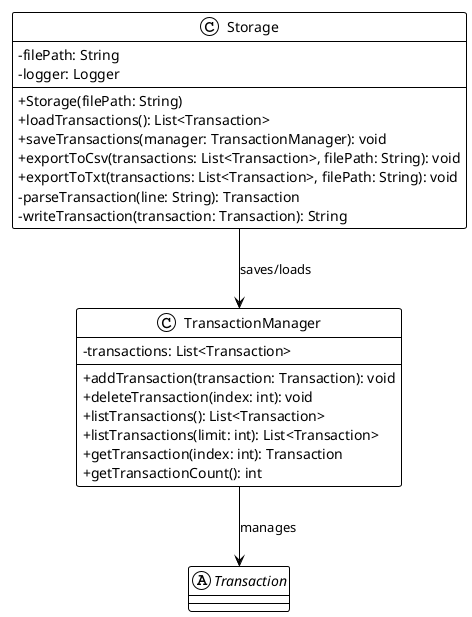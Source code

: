 @startuml
!theme plain
skinparam classAttributeIconSize 0

class Storage {
  -filePath: String
  -logger: Logger
  +Storage(filePath: String)
  +loadTransactions(): List<Transaction>
  +saveTransactions(manager: TransactionManager): void
  +exportToCsv(transactions: List<Transaction>, filePath: String): void
  +exportToTxt(transactions: List<Transaction>, filePath: String): void
  -parseTransaction(line: String): Transaction
  -writeTransaction(transaction: Transaction): String
}

class TransactionManager {
  -transactions: List<Transaction>
  +addTransaction(transaction: Transaction): void
  +deleteTransaction(index: int): void
  +listTransactions(): List<Transaction>
  +listTransactions(limit: int): List<Transaction>
  +getTransaction(index: int): Transaction
  +getTransactionCount(): int
}

abstract class Transaction {
}

Storage --> TransactionManager : saves/loads
TransactionManager --> Transaction : manages

@enduml